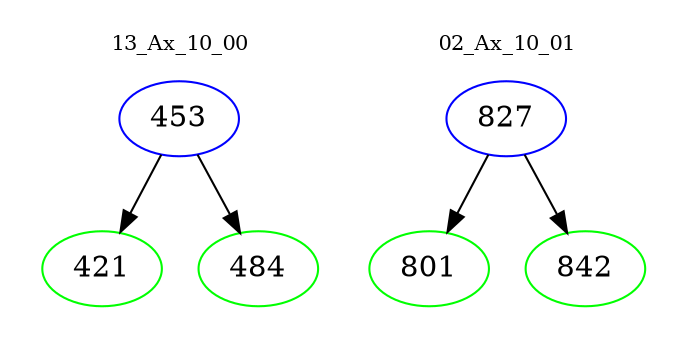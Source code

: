 digraph{
subgraph cluster_0 {
color = white
label = "13_Ax_10_00";
fontsize=10;
T0_453 [label="453", color="blue"]
T0_453 -> T0_421 [color="black"]
T0_421 [label="421", color="green"]
T0_453 -> T0_484 [color="black"]
T0_484 [label="484", color="green"]
}
subgraph cluster_1 {
color = white
label = "02_Ax_10_01";
fontsize=10;
T1_827 [label="827", color="blue"]
T1_827 -> T1_801 [color="black"]
T1_801 [label="801", color="green"]
T1_827 -> T1_842 [color="black"]
T1_842 [label="842", color="green"]
}
}

